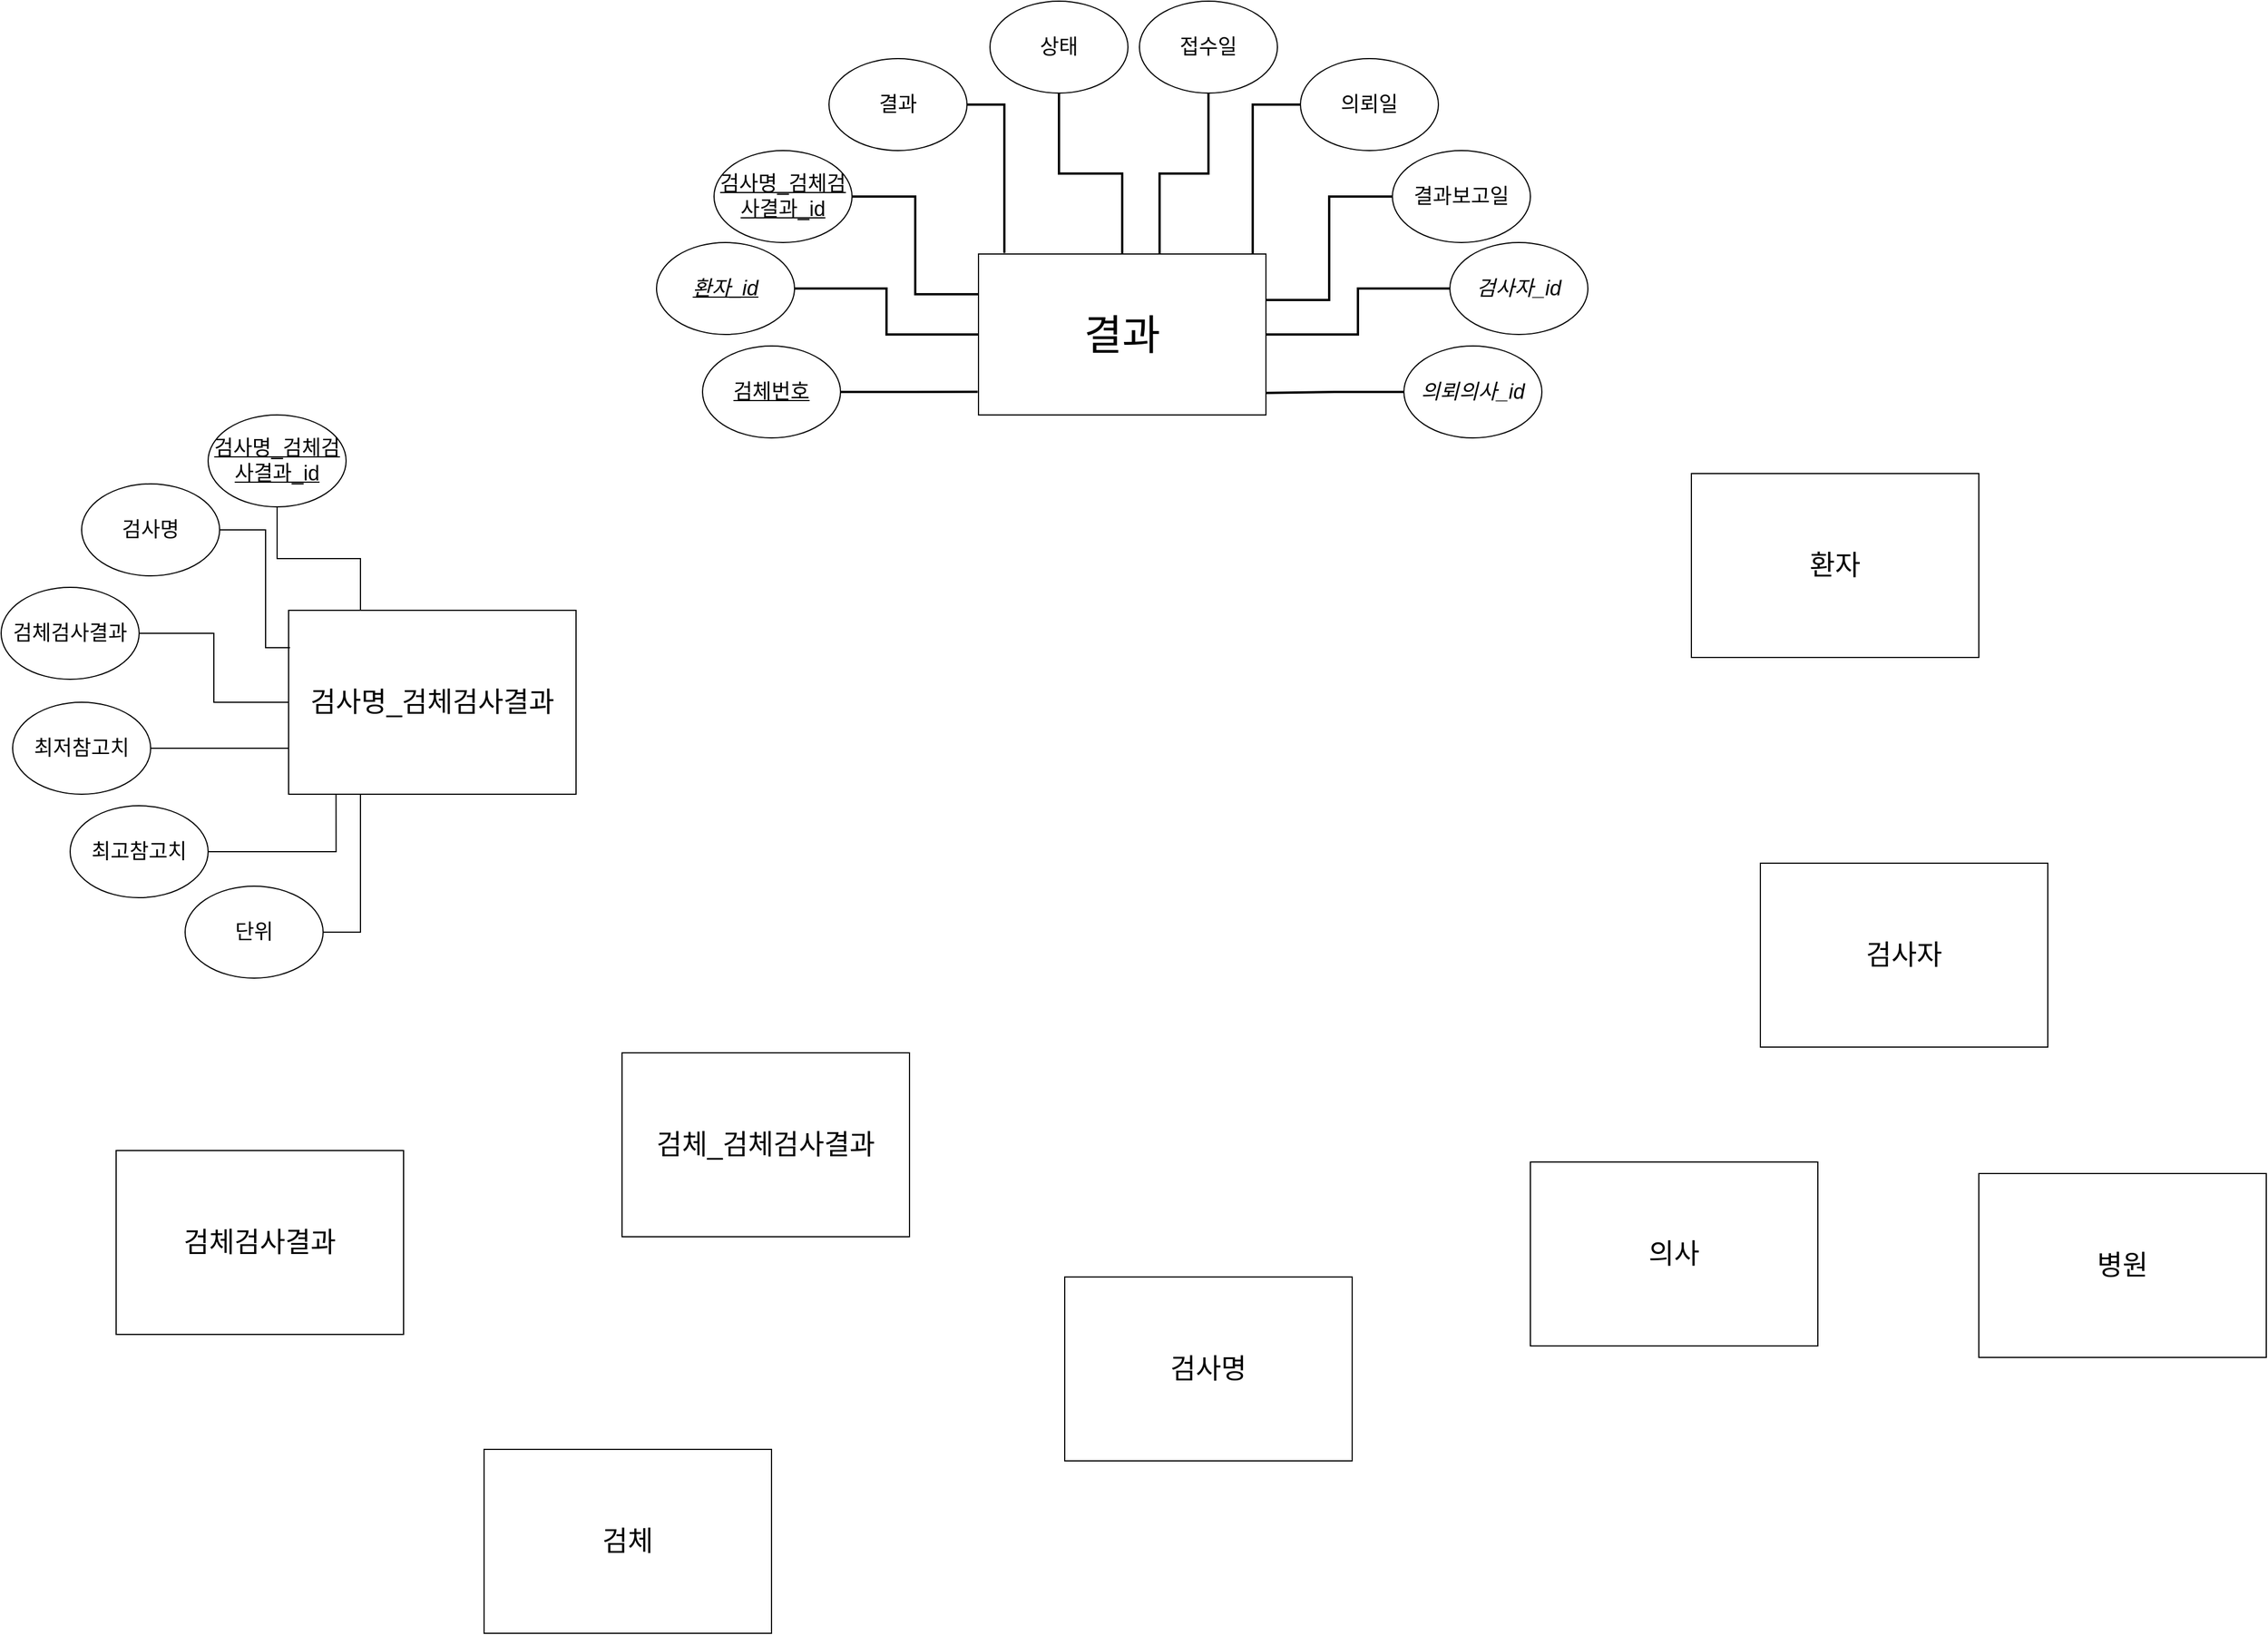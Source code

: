 <mxfile version="14.7.7" type="github">
  <diagram id="Y85a2BdOphqE0STic3n_" name="Page-1">
    <mxGraphModel dx="2500" dy="3234" grid="1" gridSize="10" guides="1" tooltips="1" connect="1" arrows="1" fold="1" page="1" pageScale="1" pageWidth="827" pageHeight="1169" math="0" shadow="0">
      <root>
        <mxCell id="0" />
        <mxCell id="1" parent="0" />
        <mxCell id="8PvzZ1268t-RO1JGDcAs-1" value="&lt;font style=&quot;font-size: 36px&quot;&gt;결과&lt;/font&gt;" style="rounded=0;whiteSpace=wrap;html=1;" parent="1" vertex="1">
          <mxGeometry x="100" y="-1360" width="250" height="140" as="geometry" />
        </mxCell>
        <mxCell id="8PvzZ1268t-RO1JGDcAs-26" style="edgeStyle=orthogonalEdgeStyle;rounded=0;orthogonalLoop=1;jettySize=auto;html=1;endArrow=none;endFill=0;strokeWidth=2;entryX=1;entryY=0.5;entryDx=0;entryDy=0;" parent="1" source="8PvzZ1268t-RO1JGDcAs-3" target="8PvzZ1268t-RO1JGDcAs-1" edge="1">
          <mxGeometry relative="1" as="geometry">
            <mxPoint x="370" y="-1273" as="targetPoint" />
          </mxGeometry>
        </mxCell>
        <mxCell id="8PvzZ1268t-RO1JGDcAs-3" value="&lt;i style=&quot;font-size: 18px;&quot;&gt;검사자_id&lt;/i&gt;" style="ellipse;whiteSpace=wrap;html=1;fontSize=18;" parent="1" vertex="1">
          <mxGeometry x="510" y="-1370" width="120" height="80" as="geometry" />
        </mxCell>
        <mxCell id="8PvzZ1268t-RO1JGDcAs-27" style="edgeStyle=orthogonalEdgeStyle;rounded=0;orthogonalLoop=1;jettySize=auto;html=1;endArrow=none;endFill=0;strokeWidth=2;entryX=1;entryY=0.863;entryDx=0;entryDy=0;entryPerimeter=0;" parent="1" source="8PvzZ1268t-RO1JGDcAs-4" target="8PvzZ1268t-RO1JGDcAs-1" edge="1">
          <mxGeometry relative="1" as="geometry">
            <mxPoint x="390" y="-1240" as="targetPoint" />
          </mxGeometry>
        </mxCell>
        <mxCell id="8PvzZ1268t-RO1JGDcAs-4" value="&lt;i style=&quot;font-size: 18px;&quot;&gt;의뢰의사_id&lt;/i&gt;" style="ellipse;whiteSpace=wrap;html=1;fontSize=18;" parent="1" vertex="1">
          <mxGeometry x="470" y="-1280" width="120" height="80" as="geometry" />
        </mxCell>
        <mxCell id="8PvzZ1268t-RO1JGDcAs-25" style="edgeStyle=orthogonalEdgeStyle;rounded=0;orthogonalLoop=1;jettySize=auto;html=1;entryX=1;entryY=0.286;entryDx=0;entryDy=0;entryPerimeter=0;endArrow=none;endFill=0;strokeWidth=2;" parent="1" source="8PvzZ1268t-RO1JGDcAs-5" target="8PvzZ1268t-RO1JGDcAs-1" edge="1">
          <mxGeometry relative="1" as="geometry" />
        </mxCell>
        <mxCell id="8PvzZ1268t-RO1JGDcAs-5" value="결과보고일" style="ellipse;whiteSpace=wrap;html=1;fontSize=18;" parent="1" vertex="1">
          <mxGeometry x="460" y="-1450" width="120" height="80" as="geometry" />
        </mxCell>
        <mxCell id="8PvzZ1268t-RO1JGDcAs-24" style="edgeStyle=orthogonalEdgeStyle;rounded=0;orthogonalLoop=1;jettySize=auto;html=1;endArrow=none;endFill=0;strokeWidth=2;entryX=0.954;entryY=0;entryDx=0;entryDy=0;entryPerimeter=0;fontSize=18;" parent="1" source="8PvzZ1268t-RO1JGDcAs-6" target="8PvzZ1268t-RO1JGDcAs-1" edge="1">
          <mxGeometry relative="1" as="geometry" />
        </mxCell>
        <mxCell id="8PvzZ1268t-RO1JGDcAs-6" value="의뢰일" style="ellipse;whiteSpace=wrap;html=1;fontSize=18;" parent="1" vertex="1">
          <mxGeometry x="380" y="-1530" width="120" height="80" as="geometry" />
        </mxCell>
        <mxCell id="8PvzZ1268t-RO1JGDcAs-23" style="edgeStyle=orthogonalEdgeStyle;rounded=0;orthogonalLoop=1;jettySize=auto;html=1;entryX=0.63;entryY=0;entryDx=0;entryDy=0;endArrow=none;endFill=0;strokeWidth=2;entryPerimeter=0;fontSize=18;" parent="1" source="8PvzZ1268t-RO1JGDcAs-7" target="8PvzZ1268t-RO1JGDcAs-1" edge="1">
          <mxGeometry relative="1" as="geometry">
            <Array as="points">
              <mxPoint x="300" y="-1430" />
              <mxPoint x="258" y="-1430" />
            </Array>
          </mxGeometry>
        </mxCell>
        <mxCell id="8PvzZ1268t-RO1JGDcAs-7" value="접수일" style="ellipse;whiteSpace=wrap;html=1;fontSize=18;" parent="1" vertex="1">
          <mxGeometry x="240" y="-1580" width="120" height="80" as="geometry" />
        </mxCell>
        <mxCell id="8PvzZ1268t-RO1JGDcAs-22" style="edgeStyle=orthogonalEdgeStyle;rounded=0;orthogonalLoop=1;jettySize=auto;html=1;endArrow=none;endFill=0;strokeWidth=2;fontSize=18;" parent="1" source="8PvzZ1268t-RO1JGDcAs-8" target="8PvzZ1268t-RO1JGDcAs-1" edge="1">
          <mxGeometry relative="1" as="geometry">
            <mxPoint x="170" y="-1370" as="targetPoint" />
          </mxGeometry>
        </mxCell>
        <mxCell id="8PvzZ1268t-RO1JGDcAs-8" value="상태" style="ellipse;whiteSpace=wrap;html=1;fontSize=18;" parent="1" vertex="1">
          <mxGeometry x="110" y="-1580" width="120" height="80" as="geometry" />
        </mxCell>
        <mxCell id="8PvzZ1268t-RO1JGDcAs-21" style="edgeStyle=orthogonalEdgeStyle;rounded=0;orthogonalLoop=1;jettySize=auto;html=1;entryX=0.09;entryY=-0.006;entryDx=0;entryDy=0;entryPerimeter=0;endArrow=none;endFill=0;strokeWidth=2;fontSize=18;" parent="1" source="8PvzZ1268t-RO1JGDcAs-9" target="8PvzZ1268t-RO1JGDcAs-1" edge="1">
          <mxGeometry relative="1" as="geometry" />
        </mxCell>
        <mxCell id="8PvzZ1268t-RO1JGDcAs-9" value="결과" style="ellipse;whiteSpace=wrap;html=1;fontSize=18;" parent="1" vertex="1">
          <mxGeometry x="-30" y="-1530" width="120" height="80" as="geometry" />
        </mxCell>
        <mxCell id="8PvzZ1268t-RO1JGDcAs-20" style="edgeStyle=orthogonalEdgeStyle;rounded=0;orthogonalLoop=1;jettySize=auto;html=1;endArrow=none;endFill=0;strokeWidth=2;entryX=0;entryY=0.25;entryDx=0;entryDy=0;" parent="1" source="8PvzZ1268t-RO1JGDcAs-10" target="8PvzZ1268t-RO1JGDcAs-1" edge="1">
          <mxGeometry relative="1" as="geometry">
            <mxPoint x="70" y="-1330" as="targetPoint" />
          </mxGeometry>
        </mxCell>
        <mxCell id="8PvzZ1268t-RO1JGDcAs-10" value="검사명_검체검사결과_id" style="ellipse;whiteSpace=wrap;html=1;fontSize=18;fontStyle=4" parent="1" vertex="1">
          <mxGeometry x="-130" y="-1450" width="120" height="80" as="geometry" />
        </mxCell>
        <mxCell id="8PvzZ1268t-RO1JGDcAs-19" style="edgeStyle=orthogonalEdgeStyle;rounded=0;orthogonalLoop=1;jettySize=auto;html=1;entryX=0;entryY=0.5;entryDx=0;entryDy=0;endArrow=none;endFill=0;strokeWidth=2;" parent="1" source="8PvzZ1268t-RO1JGDcAs-11" target="8PvzZ1268t-RO1JGDcAs-1" edge="1">
          <mxGeometry relative="1" as="geometry" />
        </mxCell>
        <mxCell id="8PvzZ1268t-RO1JGDcAs-11" value="&lt;u style=&quot;font-size: 18px;&quot;&gt;&lt;i style=&quot;font-size: 18px;&quot;&gt;환자_id&lt;/i&gt;&lt;/u&gt;" style="ellipse;whiteSpace=wrap;html=1;fontSize=18;" parent="1" vertex="1">
          <mxGeometry x="-180" y="-1370" width="120" height="80" as="geometry" />
        </mxCell>
        <mxCell id="8PvzZ1268t-RO1JGDcAs-18" style="edgeStyle=orthogonalEdgeStyle;rounded=0;orthogonalLoop=1;jettySize=auto;html=1;endArrow=none;endFill=0;strokeWidth=2;entryX=-0.003;entryY=0.856;entryDx=0;entryDy=0;entryPerimeter=0;" parent="1" source="8PvzZ1268t-RO1JGDcAs-12" edge="1" target="8PvzZ1268t-RO1JGDcAs-1">
          <mxGeometry relative="1" as="geometry">
            <mxPoint x="100" y="-1239" as="targetPoint" />
          </mxGeometry>
        </mxCell>
        <mxCell id="8PvzZ1268t-RO1JGDcAs-12" value="&lt;u style=&quot;font-size: 18px;&quot;&gt;검체번호&lt;/u&gt;" style="ellipse;whiteSpace=wrap;html=1;fontSize=18;" parent="1" vertex="1">
          <mxGeometry x="-140" y="-1280" width="120" height="80" as="geometry" />
        </mxCell>
        <mxCell id="8PvzZ1268t-RO1JGDcAs-29" value="&lt;font style=&quot;font-size: 24px&quot;&gt;검사명_검체검사결과&lt;/font&gt;" style="rounded=0;whiteSpace=wrap;html=1;" parent="1" vertex="1">
          <mxGeometry x="-500" y="-1050" width="250" height="160" as="geometry" />
        </mxCell>
        <mxCell id="mwqm0bGzwxKM74brmgs2-7" style="edgeStyle=orthogonalEdgeStyle;rounded=0;orthogonalLoop=1;jettySize=auto;html=1;entryX=0.25;entryY=0;entryDx=0;entryDy=0;fontSize=18;endArrow=none;endFill=0;" edge="1" parent="1" source="8PvzZ1268t-RO1JGDcAs-30" target="8PvzZ1268t-RO1JGDcAs-29">
          <mxGeometry relative="1" as="geometry" />
        </mxCell>
        <mxCell id="8PvzZ1268t-RO1JGDcAs-30" value="검사명_검체검사결과_id" style="ellipse;whiteSpace=wrap;html=1;fontSize=18;fontStyle=4" parent="1" vertex="1">
          <mxGeometry x="-570" y="-1220" width="120" height="80" as="geometry" />
        </mxCell>
        <mxCell id="mwqm0bGzwxKM74brmgs2-1" style="edgeStyle=orthogonalEdgeStyle;rounded=0;orthogonalLoop=1;jettySize=auto;html=1;exitX=1;exitY=0.5;exitDx=0;exitDy=0;entryX=0.25;entryY=1;entryDx=0;entryDy=0;fontSize=18;endArrow=none;endFill=0;" edge="1" parent="1" source="8PvzZ1268t-RO1JGDcAs-31" target="8PvzZ1268t-RO1JGDcAs-29">
          <mxGeometry relative="1" as="geometry" />
        </mxCell>
        <mxCell id="8PvzZ1268t-RO1JGDcAs-31" value="단위" style="ellipse;whiteSpace=wrap;html=1;fontSize=18;" parent="1" vertex="1">
          <mxGeometry x="-590" y="-810" width="120" height="80" as="geometry" />
        </mxCell>
        <mxCell id="mwqm0bGzwxKM74brmgs2-2" style="edgeStyle=orthogonalEdgeStyle;rounded=0;orthogonalLoop=1;jettySize=auto;html=1;fontSize=18;endArrow=none;endFill=0;entryX=0.165;entryY=0.997;entryDx=0;entryDy=0;entryPerimeter=0;" edge="1" parent="1" source="8PvzZ1268t-RO1JGDcAs-32" target="8PvzZ1268t-RO1JGDcAs-29">
          <mxGeometry relative="1" as="geometry">
            <mxPoint x="-470" y="-880" as="targetPoint" />
          </mxGeometry>
        </mxCell>
        <mxCell id="8PvzZ1268t-RO1JGDcAs-32" value="최고참고치" style="ellipse;whiteSpace=wrap;html=1;fontSize=18;" parent="1" vertex="1">
          <mxGeometry x="-690" y="-880" width="120" height="80" as="geometry" />
        </mxCell>
        <mxCell id="mwqm0bGzwxKM74brmgs2-3" style="edgeStyle=orthogonalEdgeStyle;rounded=0;orthogonalLoop=1;jettySize=auto;html=1;entryX=0;entryY=0.75;entryDx=0;entryDy=0;fontSize=18;endArrow=none;endFill=0;" edge="1" parent="1" source="8PvzZ1268t-RO1JGDcAs-33" target="8PvzZ1268t-RO1JGDcAs-29">
          <mxGeometry relative="1" as="geometry">
            <Array as="points">
              <mxPoint x="-590" y="-930" />
              <mxPoint x="-590" y="-930" />
            </Array>
          </mxGeometry>
        </mxCell>
        <mxCell id="8PvzZ1268t-RO1JGDcAs-33" value="최저참고치" style="ellipse;whiteSpace=wrap;html=1;fontSize=18;" parent="1" vertex="1">
          <mxGeometry x="-740" y="-970" width="120" height="80" as="geometry" />
        </mxCell>
        <mxCell id="mwqm0bGzwxKM74brmgs2-4" style="edgeStyle=orthogonalEdgeStyle;rounded=0;orthogonalLoop=1;jettySize=auto;html=1;entryX=0;entryY=0.5;entryDx=0;entryDy=0;fontSize=18;endArrow=none;endFill=0;" edge="1" parent="1" source="8PvzZ1268t-RO1JGDcAs-34" target="8PvzZ1268t-RO1JGDcAs-29">
          <mxGeometry relative="1" as="geometry" />
        </mxCell>
        <mxCell id="8PvzZ1268t-RO1JGDcAs-34" value="검체검사결과" style="ellipse;whiteSpace=wrap;html=1;fontSize=18;" parent="1" vertex="1">
          <mxGeometry x="-750" y="-1070" width="120" height="80" as="geometry" />
        </mxCell>
        <mxCell id="mwqm0bGzwxKM74brmgs2-6" style="edgeStyle=orthogonalEdgeStyle;rounded=0;orthogonalLoop=1;jettySize=auto;html=1;entryX=0.005;entryY=0.203;entryDx=0;entryDy=0;entryPerimeter=0;fontSize=18;endArrow=none;endFill=0;" edge="1" parent="1" source="8PvzZ1268t-RO1JGDcAs-35" target="8PvzZ1268t-RO1JGDcAs-29">
          <mxGeometry relative="1" as="geometry">
            <Array as="points">
              <mxPoint x="-520" y="-1120" />
              <mxPoint x="-520" y="-1018" />
            </Array>
          </mxGeometry>
        </mxCell>
        <mxCell id="8PvzZ1268t-RO1JGDcAs-35" value="검사명" style="ellipse;whiteSpace=wrap;html=1;fontSize=18;" parent="1" vertex="1">
          <mxGeometry x="-680" y="-1160" width="120" height="80" as="geometry" />
        </mxCell>
        <mxCell id="8PvzZ1268t-RO1JGDcAs-37" value="&lt;font style=&quot;font-size: 24px&quot;&gt;검체검사결과&lt;/font&gt;" style="rounded=0;whiteSpace=wrap;html=1;" parent="1" vertex="1">
          <mxGeometry x="-650" y="-580" width="250" height="160" as="geometry" />
        </mxCell>
        <mxCell id="8PvzZ1268t-RO1JGDcAs-38" value="&lt;font style=&quot;font-size: 24px&quot;&gt;검체&lt;/font&gt;" style="rounded=0;whiteSpace=wrap;html=1;" parent="1" vertex="1">
          <mxGeometry x="-330" y="-320" width="250" height="160" as="geometry" />
        </mxCell>
        <mxCell id="8PvzZ1268t-RO1JGDcAs-39" value="&lt;font style=&quot;font-size: 24px&quot;&gt;검체_검체검사결과&lt;/font&gt;" style="rounded=0;whiteSpace=wrap;html=1;" parent="1" vertex="1">
          <mxGeometry x="-210" y="-665" width="250" height="160" as="geometry" />
        </mxCell>
        <mxCell id="8PvzZ1268t-RO1JGDcAs-40" value="&lt;font style=&quot;font-size: 24px&quot;&gt;검사명&lt;/font&gt;" style="rounded=0;whiteSpace=wrap;html=1;" parent="1" vertex="1">
          <mxGeometry x="175" y="-470" width="250" height="160" as="geometry" />
        </mxCell>
        <mxCell id="8PvzZ1268t-RO1JGDcAs-41" value="&lt;font style=&quot;font-size: 24px&quot;&gt;환자&lt;/font&gt;" style="rounded=0;whiteSpace=wrap;html=1;" parent="1" vertex="1">
          <mxGeometry x="720" y="-1169" width="250" height="160" as="geometry" />
        </mxCell>
        <mxCell id="8PvzZ1268t-RO1JGDcAs-42" value="&lt;font style=&quot;font-size: 24px&quot;&gt;병원&lt;/font&gt;" style="rounded=0;whiteSpace=wrap;html=1;" parent="1" vertex="1">
          <mxGeometry x="970" y="-560" width="250" height="160" as="geometry" />
        </mxCell>
        <mxCell id="8PvzZ1268t-RO1JGDcAs-43" value="&lt;font style=&quot;font-size: 24px&quot;&gt;의사&lt;/font&gt;" style="rounded=0;whiteSpace=wrap;html=1;" parent="1" vertex="1">
          <mxGeometry x="580" y="-570" width="250" height="160" as="geometry" />
        </mxCell>
        <mxCell id="8PvzZ1268t-RO1JGDcAs-44" value="&lt;font style=&quot;font-size: 24px&quot;&gt;검사자&lt;/font&gt;" style="rounded=0;whiteSpace=wrap;html=1;" parent="1" vertex="1">
          <mxGeometry x="780" y="-830" width="250" height="160" as="geometry" />
        </mxCell>
      </root>
    </mxGraphModel>
  </diagram>
</mxfile>
